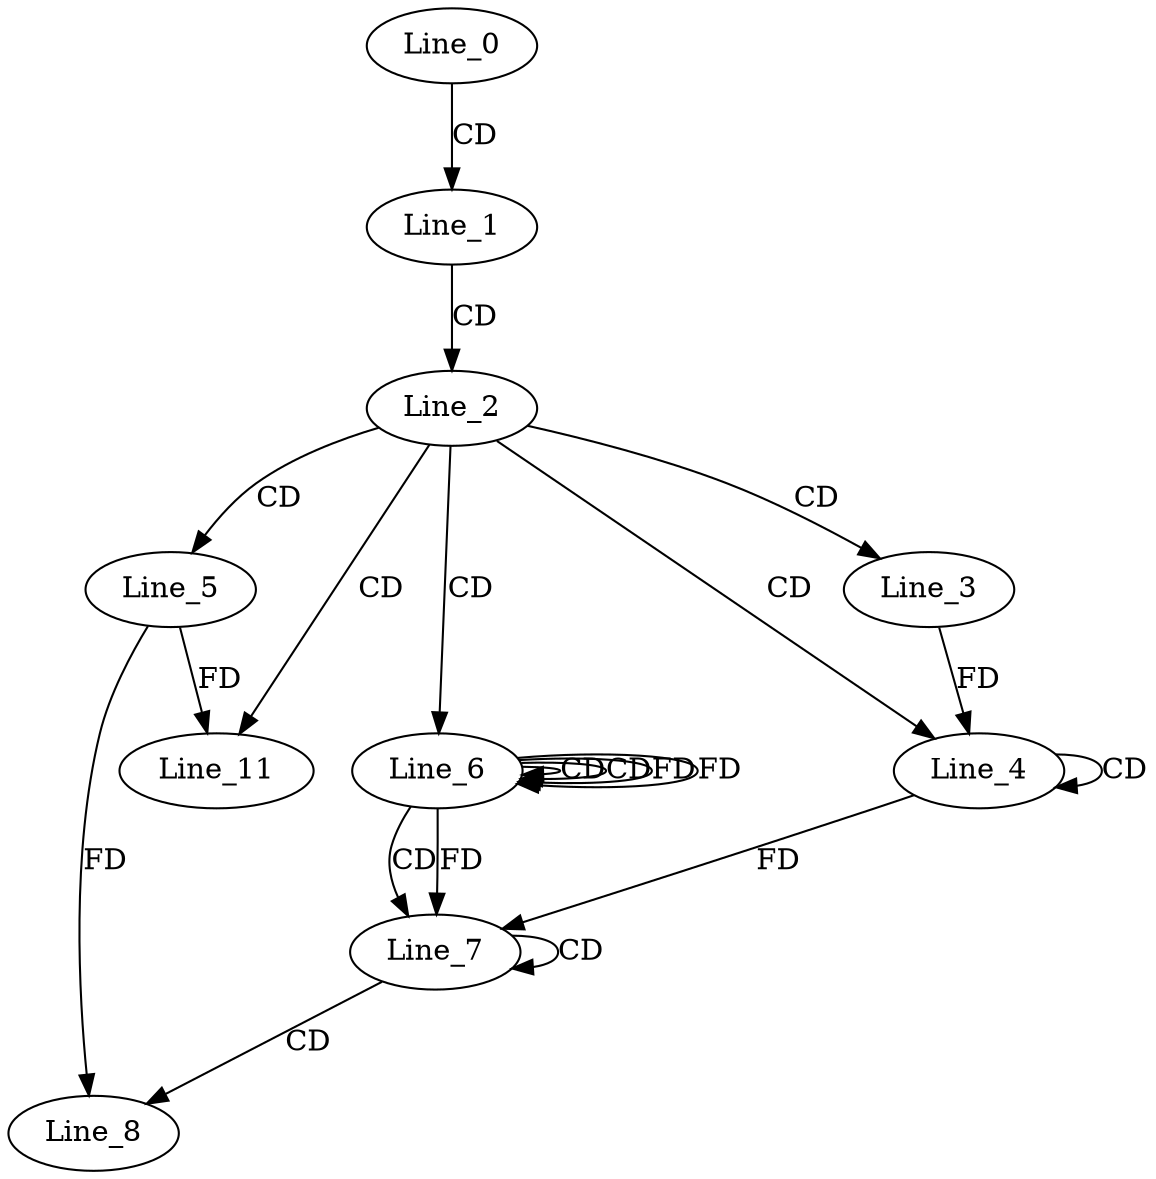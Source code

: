 digraph G {
  Line_0;
  Line_1;
  Line_2;
  Line_3;
  Line_4;
  Line_4;
  Line_5;
  Line_6;
  Line_6;
  Line_6;
  Line_7;
  Line_7;
  Line_7;
  Line_8;
  Line_11;
  Line_0 -> Line_1 [ label="CD" ];
  Line_1 -> Line_2 [ label="CD" ];
  Line_2 -> Line_3 [ label="CD" ];
  Line_2 -> Line_4 [ label="CD" ];
  Line_4 -> Line_4 [ label="CD" ];
  Line_3 -> Line_4 [ label="FD" ];
  Line_2 -> Line_5 [ label="CD" ];
  Line_2 -> Line_6 [ label="CD" ];
  Line_6 -> Line_6 [ label="CD" ];
  Line_6 -> Line_6 [ label="CD" ];
  Line_6 -> Line_6 [ label="FD" ];
  Line_6 -> Line_7 [ label="CD" ];
  Line_7 -> Line_7 [ label="CD" ];
  Line_4 -> Line_7 [ label="FD" ];
  Line_6 -> Line_7 [ label="FD" ];
  Line_7 -> Line_8 [ label="CD" ];
  Line_5 -> Line_8 [ label="FD" ];
  Line_2 -> Line_11 [ label="CD" ];
  Line_5 -> Line_11 [ label="FD" ];
  Line_6 -> Line_6 [ label="FD" ];
}
